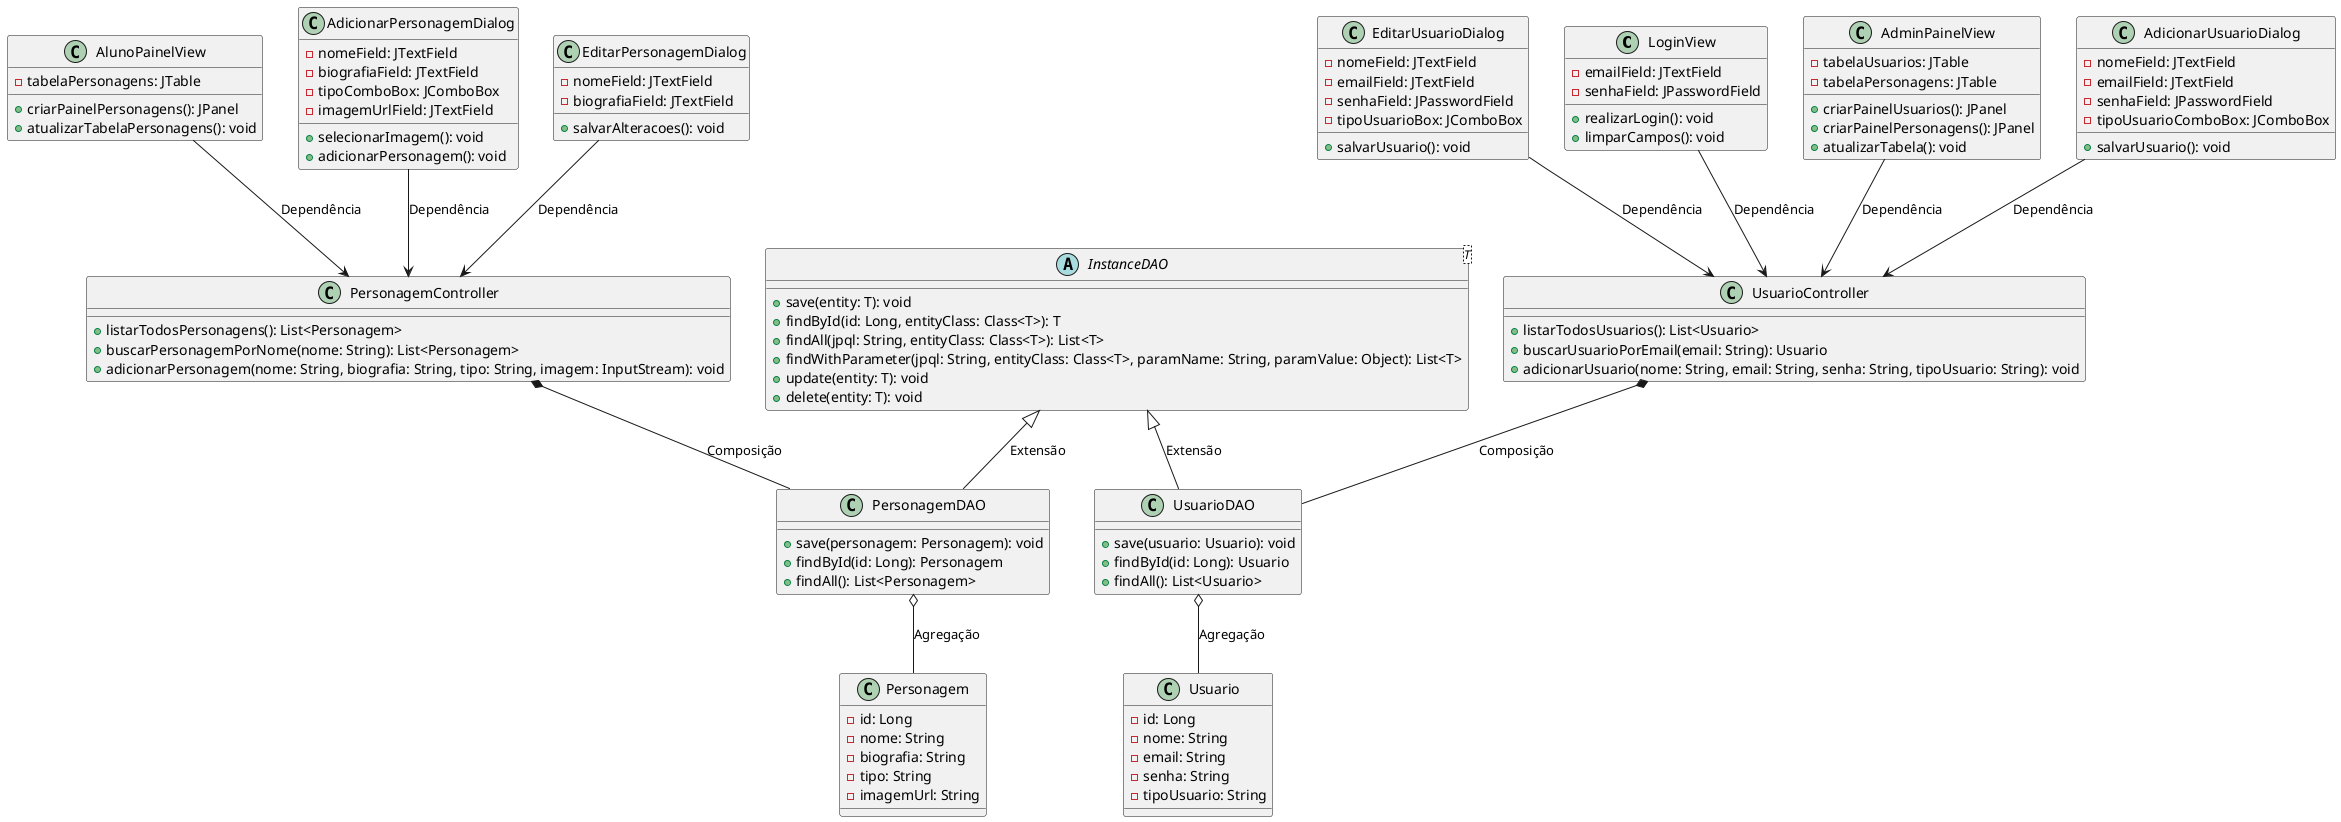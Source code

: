 @startuml DiagramaDeClassesMuseuVirtual

class LoginView {
    - emailField: JTextField
    - senhaField: JPasswordField
    + realizarLogin(): void
    + limparCampos(): void
}

class AdminPainelView {
    - tabelaUsuarios: JTable
    - tabelaPersonagens: JTable
    + criarPainelUsuarios(): JPanel
    + criarPainelPersonagens(): JPanel
    + atualizarTabela(): void
}

class AlunoPainelView {
    - tabelaPersonagens: JTable
    + criarPainelPersonagens(): JPanel
    + atualizarTabelaPersonagens(): void
}

class AdicionarPersonagemDialog {
    - nomeField: JTextField
    - biografiaField: JTextField
    - tipoComboBox: JComboBox
    - imagemUrlField: JTextField
    + selecionarImagem(): void
    + adicionarPersonagem(): void
}

class EditarPersonagemDialog {
    - nomeField: JTextField
    - biografiaField: JTextField
    + salvarAlteracoes(): void
}

class AdicionarUsuarioDialog {
    - nomeField: JTextField
    - emailField: JTextField
    - senhaField: JPasswordField
    - tipoUsuarioComboBox: JComboBox
    + salvarUsuario(): void
}

class EditarUsuarioDialog {
    - nomeField: JTextField
    - emailField: JTextField
    - senhaField: JPasswordField
    - tipoUsuarioBox: JComboBox
    + salvarUsuario(): void
}

class UsuarioController {
    + listarTodosUsuarios(): List<Usuario>
    + buscarUsuarioPorEmail(email: String): Usuario
    + adicionarUsuario(nome: String, email: String, senha: String, tipoUsuario: String): void
}

class PersonagemController {
    + listarTodosPersonagens(): List<Personagem>
    + buscarPersonagemPorNome(nome: String): List<Personagem>
    + adicionarPersonagem(nome: String, biografia: String, tipo: String, imagem: InputStream): void
}

abstract class InstanceDAO<T> {
    + save(entity: T): void
    + findById(id: Long, entityClass: Class<T>): T
    + findAll(jpql: String, entityClass: Class<T>): List<T>
    + findWithParameter(jpql: String, entityClass: Class<T>, paramName: String, paramValue: Object): List<T>
    + update(entity: T): void
    + delete(entity: T): void
}

class UsuarioDAO {
    + save(usuario: Usuario): void
    + findById(id: Long): Usuario
    + findAll(): List<Usuario>
}

class PersonagemDAO {
    + save(personagem: Personagem): void
    + findById(id: Long): Personagem
    + findAll(): List<Personagem>
}

class Usuario {
    - id: Long
    - nome: String
    - email: String
    - senha: String
    - tipoUsuario: String
}

class Personagem {
    - id: Long
    - nome: String
    - biografia: String
    - tipo: String
    - imagemUrl: String
}

LoginView --> UsuarioController : "Dependência"
AdminPainelView --> UsuarioController : "Dependência"
AlunoPainelView --> PersonagemController : "Dependência"
AdicionarUsuarioDialog --> UsuarioController : "Dependência"
EditarUsuarioDialog --> UsuarioController : "Dependência"
AdicionarPersonagemDialog --> PersonagemController : "Dependência"
EditarPersonagemDialog --> PersonagemController : "Dependência"
UsuarioController *-- UsuarioDAO : "Composição"
PersonagemController *-- PersonagemDAO : "Composição"
InstanceDAO <|-- UsuarioDAO : "Extensão"
InstanceDAO <|-- PersonagemDAO : "Extensão"
UsuarioDAO o-- Usuario  : "Agregação"
PersonagemDAO o-- Personagem : "Agregação"


@enduml
